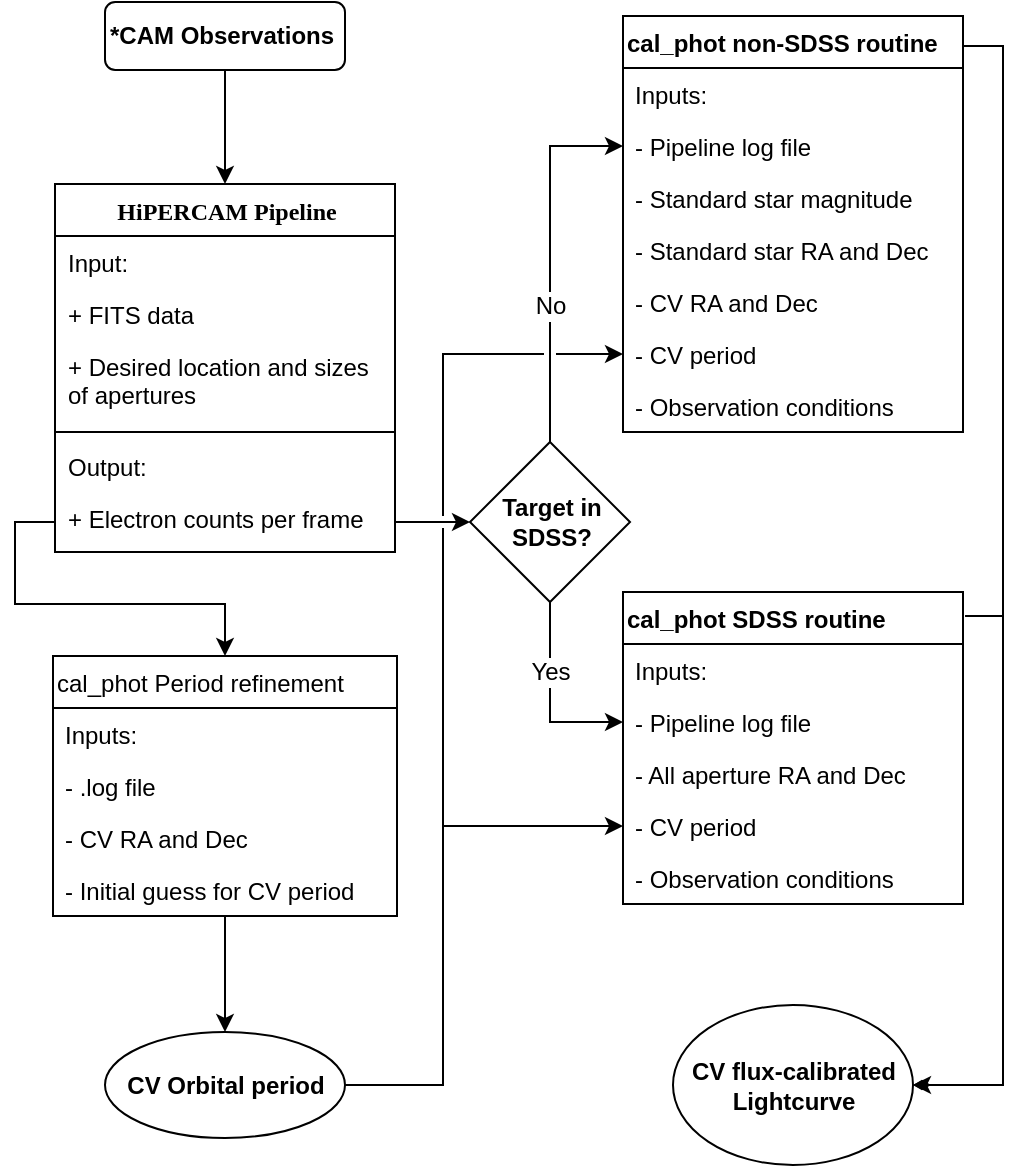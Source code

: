 <mxfile version="10.7.7" type="github"><diagram name="Page-1" id="9f46799a-70d6-7492-0946-bef42562c5a5"><mxGraphModel dx="1083" dy="747" grid="1" gridSize="10" guides="1" tooltips="1" connect="1" arrows="1" fold="1" page="1" pageScale="1" pageWidth="583" pageHeight="827" background="#ffffff" math="0" shadow="0"><root><object label="" id="0"><mxCell/></object><mxCell id="1" parent="0"/><mxCell id="iLWpE7OaQavaoOKeN_AC-5" style="edgeStyle=orthogonalEdgeStyle;rounded=0;orthogonalLoop=1;jettySize=auto;html=1;exitX=1;exitY=0.5;exitDx=0;exitDy=0;entryX=0;entryY=0.5;entryDx=0;entryDy=0;" parent="1" source="78961159f06e98e8-40" target="iLWpE7OaQavaoOKeN_AC-4" edge="1"><mxGeometry relative="1" as="geometry"/></mxCell><mxCell id="iLWpE7OaQavaoOKeN_AC-44" style="edgeStyle=orthogonalEdgeStyle;rounded=0;orthogonalLoop=1;jettySize=auto;html=1;exitX=0;exitY=0.5;exitDx=0;exitDy=0;entryX=0.5;entryY=0;entryDx=0;entryDy=0;" parent="1" source="78961159f06e98e8-40" target="iLWpE7OaQavaoOKeN_AC-38" edge="1"><mxGeometry relative="1" as="geometry"/></mxCell><mxCell id="78961159f06e98e8-30" value="HiPERCAM Pipeline" style="swimlane;html=1;fontStyle=1;align=center;verticalAlign=top;childLayout=stackLayout;horizontal=1;startSize=26;horizontalStack=0;resizeParent=1;resizeLast=0;collapsible=1;marginBottom=0;swimlaneFillColor=#ffffff;rounded=0;shadow=0;comic=0;labelBackgroundColor=none;strokeColor=#000000;strokeWidth=1;fillColor=none;fontFamily=Verdana;fontSize=12;fontColor=#000000;" parent="1" vertex="1"><mxGeometry x="59.5" y="128" width="170" height="184" as="geometry"/></mxCell><mxCell id="78961159f06e98e8-31" value="Input:" style="text;html=1;strokeColor=none;fillColor=none;align=left;verticalAlign=top;spacingLeft=4;spacingRight=4;whiteSpace=wrap;overflow=hidden;rotatable=0;points=[[0,0.5],[1,0.5]];portConstraint=eastwest;" parent="78961159f06e98e8-30" vertex="1"><mxGeometry y="26" width="170" height="26" as="geometry"/></mxCell><mxCell id="78961159f06e98e8-34" value="+ FITS data" style="text;html=1;strokeColor=none;fillColor=none;align=left;verticalAlign=top;spacingLeft=4;spacingRight=4;whiteSpace=wrap;overflow=hidden;rotatable=0;points=[[0,0.5],[1,0.5]];portConstraint=eastwest;" parent="78961159f06e98e8-30" vertex="1"><mxGeometry y="52" width="170" height="26" as="geometry"/></mxCell><mxCell id="78961159f06e98e8-37" value="+ Desired location and sizes of apertures" style="text;html=1;strokeColor=none;fillColor=none;align=left;verticalAlign=top;spacingLeft=4;spacingRight=4;whiteSpace=wrap;overflow=hidden;rotatable=0;points=[[0,0.5],[1,0.5]];portConstraint=eastwest;" parent="78961159f06e98e8-30" vertex="1"><mxGeometry y="78" width="170" height="42" as="geometry"/></mxCell><mxCell id="78961159f06e98e8-38" value="" style="line;html=1;strokeWidth=1;fillColor=none;align=left;verticalAlign=middle;spacingTop=-1;spacingLeft=3;spacingRight=3;rotatable=0;labelPosition=right;points=[];portConstraint=eastwest;" parent="78961159f06e98e8-30" vertex="1"><mxGeometry y="120" width="170" height="8" as="geometry"/></mxCell><mxCell id="78961159f06e98e8-39" value="Output:" style="text;html=1;strokeColor=none;fillColor=none;align=left;verticalAlign=top;spacingLeft=4;spacingRight=4;whiteSpace=wrap;overflow=hidden;rotatable=0;points=[[0,0.5],[1,0.5]];portConstraint=eastwest;" parent="78961159f06e98e8-30" vertex="1"><mxGeometry y="128" width="170" height="26" as="geometry"/></mxCell><mxCell id="78961159f06e98e8-40" value="+ Electron counts per frame" style="text;html=1;strokeColor=none;fillColor=none;align=left;verticalAlign=top;spacingLeft=4;spacingRight=4;whiteSpace=wrap;overflow=hidden;rotatable=0;points=[[0,0.5],[1,0.5]];portConstraint=eastwest;" parent="78961159f06e98e8-30" vertex="1"><mxGeometry y="154" width="170" height="30" as="geometry"/></mxCell><mxCell id="iLWpE7OaQavaoOKeN_AC-21" style="edgeStyle=orthogonalEdgeStyle;rounded=0;orthogonalLoop=1;jettySize=auto;html=1;exitX=0.5;exitY=1;exitDx=0;exitDy=0;entryX=0;entryY=0.5;entryDx=0;entryDy=0;" parent="1" source="iLWpE7OaQavaoOKeN_AC-4" target="iLWpE7OaQavaoOKeN_AC-16" edge="1"><mxGeometry relative="1" as="geometry"/></mxCell><mxCell id="iLWpE7OaQavaoOKeN_AC-48" value="Yes" style="text;html=1;resizable=0;points=[];align=center;verticalAlign=middle;labelBackgroundColor=#ffffff;" parent="iLWpE7OaQavaoOKeN_AC-21" vertex="1" connectable="0"><mxGeometry x="-0.617" y="2" relative="1" as="geometry"><mxPoint x="-2.5" y="16" as="offset"/></mxGeometry></mxCell><mxCell id="iLWpE7OaQavaoOKeN_AC-31" style="edgeStyle=orthogonalEdgeStyle;rounded=0;orthogonalLoop=1;jettySize=auto;html=1;exitX=0.5;exitY=0;exitDx=0;exitDy=0;entryX=0;entryY=0.5;entryDx=0;entryDy=0;" parent="1" source="iLWpE7OaQavaoOKeN_AC-4" target="iLWpE7OaQavaoOKeN_AC-25" edge="1"><mxGeometry relative="1" as="geometry"><mxPoint x="263.5" y="-8" as="targetPoint"/></mxGeometry></mxCell><mxCell id="iLWpE7OaQavaoOKeN_AC-47" value="No&lt;br&gt;" style="text;html=1;resizable=0;points=[];align=center;verticalAlign=middle;labelBackgroundColor=#ffffff;" parent="iLWpE7OaQavaoOKeN_AC-31" vertex="1" connectable="0"><mxGeometry x="0.073" y="-2" relative="1" as="geometry"><mxPoint x="-2.5" y="31" as="offset"/></mxGeometry></mxCell><mxCell id="iLWpE7OaQavaoOKeN_AC-4" value="&lt;div style=&quot;text-align: center&quot;&gt;&lt;span&gt;&lt;b&gt;Target in SDSS?&lt;/b&gt;&lt;/span&gt;&lt;/div&gt;" style="rhombus;whiteSpace=wrap;html=1;align=left;" parent="1" vertex="1"><mxGeometry x="267" y="257" width="80" height="80" as="geometry"/></mxCell><mxCell id="iLWpE7OaQavaoOKeN_AC-9" style="edgeStyle=orthogonalEdgeStyle;rounded=0;orthogonalLoop=1;jettySize=auto;html=1;exitX=0.5;exitY=1;exitDx=0;exitDy=0;entryX=0.5;entryY=0;entryDx=0;entryDy=0;" parent="1" source="iLWpE7OaQavaoOKeN_AC-8" target="78961159f06e98e8-30" edge="1"><mxGeometry relative="1" as="geometry"/></mxCell><mxCell id="iLWpE7OaQavaoOKeN_AC-8" value="&lt;div style=&quot;text-align: center&quot;&gt;&lt;span&gt;&lt;b&gt;*CAM Observations&lt;/b&gt;&lt;/span&gt;&lt;/div&gt;" style="rounded=1;whiteSpace=wrap;html=1;align=left;" parent="1" vertex="1"><mxGeometry x="84.5" y="37" width="120" height="34" as="geometry"/></mxCell><mxCell id="iLWpE7OaQavaoOKeN_AC-14" value="cal_phot SDSS routine" style="swimlane;fontStyle=1;childLayout=stackLayout;horizontal=1;startSize=26;fillColor=none;horizontalStack=0;resizeParent=1;resizeParentMax=0;resizeLast=0;collapsible=1;marginBottom=0;align=left;" parent="1" vertex="1"><mxGeometry x="343.5" y="332" width="170" height="156" as="geometry"><mxRectangle x="400" y="440" width="150" height="26" as="alternateBounds"/></mxGeometry></mxCell><mxCell id="iLWpE7OaQavaoOKeN_AC-15" value="Inputs:" style="text;strokeColor=none;fillColor=none;align=left;verticalAlign=top;spacingLeft=4;spacingRight=4;overflow=hidden;rotatable=0;points=[[0,0.5],[1,0.5]];portConstraint=eastwest;" parent="iLWpE7OaQavaoOKeN_AC-14" vertex="1"><mxGeometry y="26" width="170" height="26" as="geometry"/></mxCell><mxCell id="iLWpE7OaQavaoOKeN_AC-16" value="- Pipeline log file" style="text;strokeColor=none;fillColor=none;align=left;verticalAlign=top;spacingLeft=4;spacingRight=4;overflow=hidden;rotatable=0;points=[[0,0.5],[1,0.5]];portConstraint=eastwest;" parent="iLWpE7OaQavaoOKeN_AC-14" vertex="1"><mxGeometry y="52" width="170" height="26" as="geometry"/></mxCell><mxCell id="iLWpE7OaQavaoOKeN_AC-17" value="- All aperture RA and Dec" style="text;strokeColor=none;fillColor=none;align=left;verticalAlign=top;spacingLeft=4;spacingRight=4;overflow=hidden;rotatable=0;points=[[0,0.5],[1,0.5]];portConstraint=eastwest;" parent="iLWpE7OaQavaoOKeN_AC-14" vertex="1"><mxGeometry y="78" width="170" height="26" as="geometry"/></mxCell><mxCell id="iLWpE7OaQavaoOKeN_AC-18" value="- CV period" style="text;strokeColor=none;fillColor=none;align=left;verticalAlign=top;spacingLeft=4;spacingRight=4;overflow=hidden;rotatable=0;points=[[0,0.5],[1,0.5]];portConstraint=eastwest;" parent="iLWpE7OaQavaoOKeN_AC-14" vertex="1"><mxGeometry y="104" width="170" height="26" as="geometry"/></mxCell><mxCell id="iLWpE7OaQavaoOKeN_AC-22" value="- Observation conditions" style="text;strokeColor=none;fillColor=none;align=left;verticalAlign=top;spacingLeft=4;spacingRight=4;overflow=hidden;rotatable=0;points=[[0,0.5],[1,0.5]];portConstraint=eastwest;" parent="iLWpE7OaQavaoOKeN_AC-14" vertex="1"><mxGeometry y="130" width="170" height="26" as="geometry"/></mxCell><mxCell id="iLWpE7OaQavaoOKeN_AC-20" style="edgeStyle=orthogonalEdgeStyle;rounded=0;orthogonalLoop=1;jettySize=auto;html=1;entryX=0.5;entryY=0;entryDx=0;entryDy=0;exitX=0.5;exitY=1;exitDx=0;exitDy=0;" parent="1" source="iLWpE7OaQavaoOKeN_AC-38" target="iLWpE7OaQavaoOKeN_AC-36" edge="1"><mxGeometry relative="1" as="geometry"><mxPoint x="153.5" y="632" as="sourcePoint"/><mxPoint x="273.833" y="103.667" as="targetPoint"/></mxGeometry></mxCell><mxCell id="iLWpE7OaQavaoOKeN_AC-23" value="cal_phot non-SDSS routine" style="swimlane;fontStyle=1;childLayout=stackLayout;horizontal=1;startSize=26;fillColor=none;horizontalStack=0;resizeParent=1;resizeParentMax=0;resizeLast=0;collapsible=1;marginBottom=0;align=left;" parent="1" vertex="1"><mxGeometry x="343.5" y="44" width="170" height="208" as="geometry"/></mxCell><mxCell id="iLWpE7OaQavaoOKeN_AC-24" value="Inputs:" style="text;strokeColor=none;fillColor=none;align=left;verticalAlign=top;spacingLeft=4;spacingRight=4;overflow=hidden;rotatable=0;points=[[0,0.5],[1,0.5]];portConstraint=eastwest;" parent="iLWpE7OaQavaoOKeN_AC-23" vertex="1"><mxGeometry y="26" width="170" height="26" as="geometry"/></mxCell><mxCell id="iLWpE7OaQavaoOKeN_AC-25" value="- Pipeline log file" style="text;strokeColor=none;fillColor=none;align=left;verticalAlign=top;spacingLeft=4;spacingRight=4;overflow=hidden;rotatable=0;points=[[0,0.5],[1,0.5]];portConstraint=eastwest;" parent="iLWpE7OaQavaoOKeN_AC-23" vertex="1"><mxGeometry y="52" width="170" height="26" as="geometry"/></mxCell><mxCell id="iLWpE7OaQavaoOKeN_AC-29" value="- Standard star magnitude" style="text;strokeColor=none;fillColor=none;align=left;verticalAlign=top;spacingLeft=4;spacingRight=4;overflow=hidden;rotatable=0;points=[[0,0.5],[1,0.5]];portConstraint=eastwest;" parent="iLWpE7OaQavaoOKeN_AC-23" vertex="1"><mxGeometry y="78" width="170" height="26" as="geometry"/></mxCell><mxCell id="iLWpE7OaQavaoOKeN_AC-30" value="- Standard star RA and Dec" style="text;strokeColor=none;fillColor=none;align=left;verticalAlign=top;spacingLeft=4;spacingRight=4;overflow=hidden;rotatable=0;points=[[0,0.5],[1,0.5]];portConstraint=eastwest;" parent="iLWpE7OaQavaoOKeN_AC-23" vertex="1"><mxGeometry y="104" width="170" height="26" as="geometry"/></mxCell><mxCell id="iLWpE7OaQavaoOKeN_AC-26" value="- CV RA and Dec" style="text;strokeColor=none;fillColor=none;align=left;verticalAlign=top;spacingLeft=4;spacingRight=4;overflow=hidden;rotatable=0;points=[[0,0.5],[1,0.5]];portConstraint=eastwest;" parent="iLWpE7OaQavaoOKeN_AC-23" vertex="1"><mxGeometry y="130" width="170" height="26" as="geometry"/></mxCell><mxCell id="iLWpE7OaQavaoOKeN_AC-27" value="- CV period" style="text;strokeColor=none;fillColor=none;align=left;verticalAlign=top;spacingLeft=4;spacingRight=4;overflow=hidden;rotatable=0;points=[[0,0.5],[1,0.5]];portConstraint=eastwest;" parent="iLWpE7OaQavaoOKeN_AC-23" vertex="1"><mxGeometry y="156" width="170" height="26" as="geometry"/></mxCell><mxCell id="iLWpE7OaQavaoOKeN_AC-28" value="- Observation conditions" style="text;strokeColor=none;fillColor=none;align=left;verticalAlign=top;spacingLeft=4;spacingRight=4;overflow=hidden;rotatable=0;points=[[0,0.5],[1,0.5]];portConstraint=eastwest;" parent="iLWpE7OaQavaoOKeN_AC-23" vertex="1"><mxGeometry y="182" width="170" height="26" as="geometry"/></mxCell><mxCell id="iLWpE7OaQavaoOKeN_AC-32" value="&lt;b&gt;CV flux-calibrated Lightcurve&lt;/b&gt;" style="ellipse;whiteSpace=wrap;html=1;align=center;" parent="1" vertex="1"><mxGeometry x="368.5" y="538.5" width="120" height="80" as="geometry"/></mxCell><mxCell id="iLWpE7OaQavaoOKeN_AC-33" style="edgeStyle=orthogonalEdgeStyle;rounded=0;orthogonalLoop=1;jettySize=auto;html=1;exitX=1;exitY=0.072;exitDx=0;exitDy=0;entryX=1;entryY=0.5;entryDx=0;entryDy=0;exitPerimeter=0;" parent="1" source="iLWpE7OaQavaoOKeN_AC-23" target="iLWpE7OaQavaoOKeN_AC-32" edge="1"><mxGeometry relative="1" as="geometry"/></mxCell><mxCell id="iLWpE7OaQavaoOKeN_AC-34" style="edgeStyle=orthogonalEdgeStyle;rounded=0;orthogonalLoop=1;jettySize=auto;html=1;exitX=1.006;exitY=0.077;exitDx=0;exitDy=0;entryX=1;entryY=0.5;entryDx=0;entryDy=0;startArrow=none;startFill=0;endArrow=diamondThin;endFill=1;elbow=vertical;exitPerimeter=0;" parent="1" source="iLWpE7OaQavaoOKeN_AC-14" target="iLWpE7OaQavaoOKeN_AC-32" edge="1"><mxGeometry relative="1" as="geometry"><mxPoint x="873.5" y="482" as="targetPoint"/></mxGeometry></mxCell><mxCell id="Qub4q35LiOuukmrnIa38-2" style="edgeStyle=orthogonalEdgeStyle;rounded=0;orthogonalLoop=1;jettySize=auto;html=1;exitX=1;exitY=0.5;exitDx=0;exitDy=0;entryX=0;entryY=0.5;entryDx=0;entryDy=0;" edge="1" parent="1" source="iLWpE7OaQavaoOKeN_AC-36" target="iLWpE7OaQavaoOKeN_AC-18"><mxGeometry relative="1" as="geometry"><Array as="points"><mxPoint x="253.5" y="579"/><mxPoint x="253.5" y="449"/></Array></mxGeometry></mxCell><mxCell id="Qub4q35LiOuukmrnIa38-3" style="edgeStyle=orthogonalEdgeStyle;rounded=0;orthogonalLoop=1;jettySize=auto;html=1;exitX=1;exitY=0.5;exitDx=0;exitDy=0;entryX=0;entryY=0.5;entryDx=0;entryDy=0;jumpStyle=gap;" edge="1" parent="1" source="iLWpE7OaQavaoOKeN_AC-36" target="iLWpE7OaQavaoOKeN_AC-27"><mxGeometry relative="1" as="geometry"><Array as="points"><mxPoint x="253.5" y="579"/><mxPoint x="253.5" y="213"/></Array></mxGeometry></mxCell><mxCell id="iLWpE7OaQavaoOKeN_AC-36" value="&lt;b&gt;CV Orbital period&lt;/b&gt;" style="ellipse;whiteSpace=wrap;html=1;align=center;" parent="1" vertex="1"><mxGeometry x="84.5" y="552" width="120" height="53" as="geometry"/></mxCell><mxCell id="iLWpE7OaQavaoOKeN_AC-38" value="cal_phot Period refinement" style="swimlane;fontStyle=0;childLayout=stackLayout;horizontal=1;startSize=26;fillColor=none;horizontalStack=0;resizeParent=1;resizeParentMax=0;resizeLast=0;collapsible=1;marginBottom=0;align=left;" parent="1" vertex="1"><mxGeometry x="58.5" y="364" width="172" height="130" as="geometry"/></mxCell><mxCell id="iLWpE7OaQavaoOKeN_AC-39" value="Inputs:" style="text;strokeColor=none;fillColor=none;align=left;verticalAlign=top;spacingLeft=4;spacingRight=4;overflow=hidden;rotatable=0;points=[[0,0.5],[1,0.5]];portConstraint=eastwest;" parent="iLWpE7OaQavaoOKeN_AC-38" vertex="1"><mxGeometry y="26" width="172" height="26" as="geometry"/></mxCell><mxCell id="iLWpE7OaQavaoOKeN_AC-40" value="- .log file" style="text;strokeColor=none;fillColor=none;align=left;verticalAlign=top;spacingLeft=4;spacingRight=4;overflow=hidden;rotatable=0;points=[[0,0.5],[1,0.5]];portConstraint=eastwest;" parent="iLWpE7OaQavaoOKeN_AC-38" vertex="1"><mxGeometry y="52" width="172" height="26" as="geometry"/></mxCell><mxCell id="iLWpE7OaQavaoOKeN_AC-41" value="- CV RA and Dec" style="text;strokeColor=none;fillColor=none;align=left;verticalAlign=top;spacingLeft=4;spacingRight=4;overflow=hidden;rotatable=0;points=[[0,0.5],[1,0.5]];portConstraint=eastwest;" parent="iLWpE7OaQavaoOKeN_AC-38" vertex="1"><mxGeometry y="78" width="172" height="26" as="geometry"/></mxCell><mxCell id="iLWpE7OaQavaoOKeN_AC-42" value="- Initial guess for CV period" style="text;strokeColor=none;fillColor=none;align=left;verticalAlign=top;spacingLeft=4;spacingRight=4;overflow=hidden;rotatable=0;points=[[0,0.5],[1,0.5]];portConstraint=eastwest;" parent="iLWpE7OaQavaoOKeN_AC-38" vertex="1"><mxGeometry y="104" width="172" height="26" as="geometry"/></mxCell></root></mxGraphModel></diagram></mxfile>